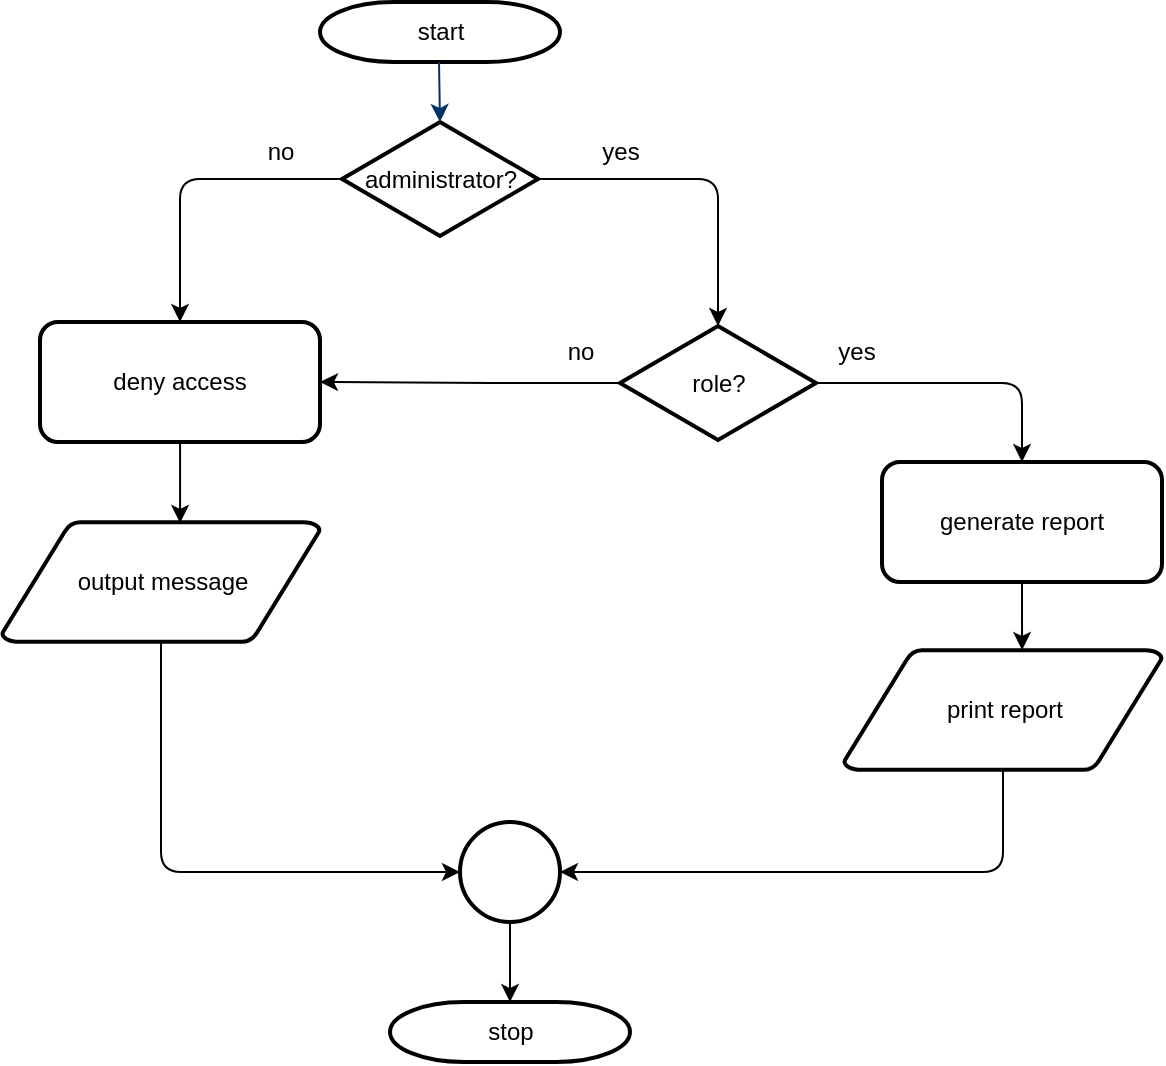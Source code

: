 <mxfile version="20.8.23" type="github">
  <diagram id="6a731a19-8d31-9384-78a2-239565b7b9f0" name="Page-1">
    <mxGraphModel dx="954" dy="616" grid="1" gridSize="10" guides="1" tooltips="1" connect="1" arrows="1" fold="1" page="1" pageScale="1" pageWidth="1169" pageHeight="827" background="none" math="0" shadow="0">
      <root>
        <mxCell id="0" />
        <mxCell id="1" parent="0" />
        <mxCell id="ZEH72epuGnJ06PrjscHw-55" value="start" style="shape=mxgraph.flowchart.terminator;strokeWidth=2;gradientColor=none;gradientDirection=north;fontStyle=0;html=1;" vertex="1" parent="1">
          <mxGeometry x="260" y="60" width="120" height="30" as="geometry" />
        </mxCell>
        <mxCell id="ZEH72epuGnJ06PrjscHw-81" style="edgeStyle=orthogonalEdgeStyle;rounded=1;orthogonalLoop=1;jettySize=auto;html=1;entryX=0.5;entryY=0;entryDx=0;entryDy=0;entryPerimeter=0;exitX=1;exitY=0.5;exitDx=0;exitDy=0;exitPerimeter=0;" edge="1" parent="1" source="ZEH72epuGnJ06PrjscHw-56" target="ZEH72epuGnJ06PrjscHw-75">
          <mxGeometry relative="1" as="geometry" />
        </mxCell>
        <mxCell id="ZEH72epuGnJ06PrjscHw-87" style="edgeStyle=orthogonalEdgeStyle;rounded=1;orthogonalLoop=1;jettySize=auto;html=1;entryX=0.5;entryY=0;entryDx=0;entryDy=0;" edge="1" parent="1" source="ZEH72epuGnJ06PrjscHw-56" target="ZEH72epuGnJ06PrjscHw-82">
          <mxGeometry relative="1" as="geometry" />
        </mxCell>
        <mxCell id="ZEH72epuGnJ06PrjscHw-56" value="administrator?" style="shape=mxgraph.flowchart.decision;strokeWidth=2;gradientColor=none;gradientDirection=north;fontStyle=0;html=1;" vertex="1" parent="1">
          <mxGeometry x="271" y="120" width="98" height="57" as="geometry" />
        </mxCell>
        <mxCell id="ZEH72epuGnJ06PrjscHw-57" style="fontStyle=1;strokeColor=#003366;strokeWidth=1;html=1;entryX=0.5;entryY=0;entryDx=0;entryDy=0;entryPerimeter=0;" edge="1" parent="1" target="ZEH72epuGnJ06PrjscHw-56">
          <mxGeometry relative="1" as="geometry">
            <mxPoint x="319.5" y="90" as="sourcePoint" />
            <mxPoint x="319.5" y="130" as="targetPoint" />
          </mxGeometry>
        </mxCell>
        <mxCell id="ZEH72epuGnJ06PrjscHw-78" style="edgeStyle=orthogonalEdgeStyle;rounded=1;orthogonalLoop=1;jettySize=auto;html=1;entryX=0.56;entryY=0;entryDx=0;entryDy=0;entryPerimeter=0;" edge="1" parent="1" source="ZEH72epuGnJ06PrjscHw-64" target="ZEH72epuGnJ06PrjscHw-66">
          <mxGeometry relative="1" as="geometry" />
        </mxCell>
        <mxCell id="ZEH72epuGnJ06PrjscHw-64" value="generate report" style="rounded=1;whiteSpace=wrap;html=1;strokeWidth=2;" vertex="1" parent="1">
          <mxGeometry x="541" y="290" width="140" height="60" as="geometry" />
        </mxCell>
        <mxCell id="ZEH72epuGnJ06PrjscHw-92" style="edgeStyle=orthogonalEdgeStyle;rounded=1;orthogonalLoop=1;jettySize=auto;html=1;entryX=1;entryY=0.5;entryDx=0;entryDy=0;exitX=0.5;exitY=1;exitDx=0;exitDy=0;exitPerimeter=0;" edge="1" parent="1" source="ZEH72epuGnJ06PrjscHw-66" target="ZEH72epuGnJ06PrjscHw-68">
          <mxGeometry relative="1" as="geometry" />
        </mxCell>
        <mxCell id="ZEH72epuGnJ06PrjscHw-66" value="print report" style="shape=mxgraph.flowchart.data;strokeWidth=2;gradientColor=none;gradientDirection=north;fontStyle=0;html=1;" vertex="1" parent="1">
          <mxGeometry x="522" y="384" width="159" height="60" as="geometry" />
        </mxCell>
        <mxCell id="ZEH72epuGnJ06PrjscHw-72" style="edgeStyle=orthogonalEdgeStyle;rounded=1;orthogonalLoop=1;jettySize=auto;html=1;exitX=0.5;exitY=1;exitDx=0;exitDy=0;entryX=0.5;entryY=0;entryDx=0;entryDy=0;entryPerimeter=0;" edge="1" parent="1" source="ZEH72epuGnJ06PrjscHw-68" target="ZEH72epuGnJ06PrjscHw-71">
          <mxGeometry relative="1" as="geometry" />
        </mxCell>
        <mxCell id="ZEH72epuGnJ06PrjscHw-68" value="" style="ellipse;whiteSpace=wrap;html=1;aspect=fixed;strokeWidth=2;" vertex="1" parent="1">
          <mxGeometry x="330" y="470" width="50" height="50" as="geometry" />
        </mxCell>
        <mxCell id="ZEH72epuGnJ06PrjscHw-71" value="stop" style="shape=mxgraph.flowchart.terminator;strokeWidth=2;gradientColor=none;gradientDirection=north;fontStyle=0;html=1;" vertex="1" parent="1">
          <mxGeometry x="295" y="560" width="120" height="30" as="geometry" />
        </mxCell>
        <mxCell id="ZEH72epuGnJ06PrjscHw-73" value="yes" style="text;html=1;align=center;verticalAlign=middle;resizable=0;points=[];autosize=1;strokeColor=none;fillColor=none;" vertex="1" parent="1">
          <mxGeometry x="390" y="120" width="40" height="30" as="geometry" />
        </mxCell>
        <mxCell id="ZEH72epuGnJ06PrjscHw-74" value="no" style="text;html=1;align=center;verticalAlign=middle;resizable=0;points=[];autosize=1;strokeColor=none;fillColor=none;" vertex="1" parent="1">
          <mxGeometry x="220" y="120" width="40" height="30" as="geometry" />
        </mxCell>
        <mxCell id="ZEH72epuGnJ06PrjscHw-77" style="edgeStyle=orthogonalEdgeStyle;rounded=1;orthogonalLoop=1;jettySize=auto;html=1;exitX=1;exitY=0.5;exitDx=0;exitDy=0;exitPerimeter=0;entryX=0.5;entryY=0;entryDx=0;entryDy=0;" edge="1" parent="1" source="ZEH72epuGnJ06PrjscHw-75" target="ZEH72epuGnJ06PrjscHw-64">
          <mxGeometry relative="1" as="geometry" />
        </mxCell>
        <mxCell id="ZEH72epuGnJ06PrjscHw-91" style="edgeStyle=orthogonalEdgeStyle;rounded=1;orthogonalLoop=1;jettySize=auto;html=1;entryX=1;entryY=0.5;entryDx=0;entryDy=0;" edge="1" parent="1" source="ZEH72epuGnJ06PrjscHw-75" target="ZEH72epuGnJ06PrjscHw-82">
          <mxGeometry relative="1" as="geometry" />
        </mxCell>
        <mxCell id="ZEH72epuGnJ06PrjscHw-75" value="role?" style="shape=mxgraph.flowchart.decision;strokeWidth=2;gradientColor=none;gradientDirection=north;fontStyle=0;html=1;" vertex="1" parent="1">
          <mxGeometry x="410" y="222" width="98" height="57" as="geometry" />
        </mxCell>
        <mxCell id="ZEH72epuGnJ06PrjscHw-79" value="yes" style="text;html=1;align=center;verticalAlign=middle;resizable=0;points=[];autosize=1;strokeColor=none;fillColor=none;" vertex="1" parent="1">
          <mxGeometry x="508" y="220" width="40" height="30" as="geometry" />
        </mxCell>
        <mxCell id="ZEH72epuGnJ06PrjscHw-84" style="edgeStyle=orthogonalEdgeStyle;rounded=1;orthogonalLoop=1;jettySize=auto;html=1;entryX=0.56;entryY=0.008;entryDx=0;entryDy=0;entryPerimeter=0;" edge="1" parent="1" source="ZEH72epuGnJ06PrjscHw-82" target="ZEH72epuGnJ06PrjscHw-83">
          <mxGeometry relative="1" as="geometry" />
        </mxCell>
        <mxCell id="ZEH72epuGnJ06PrjscHw-82" value="deny access" style="rounded=1;whiteSpace=wrap;html=1;strokeWidth=2;" vertex="1" parent="1">
          <mxGeometry x="120" y="220" width="140" height="60" as="geometry" />
        </mxCell>
        <mxCell id="ZEH72epuGnJ06PrjscHw-88" style="edgeStyle=orthogonalEdgeStyle;rounded=1;orthogonalLoop=1;jettySize=auto;html=1;entryX=0;entryY=0.5;entryDx=0;entryDy=0;exitX=0.5;exitY=1;exitDx=0;exitDy=0;exitPerimeter=0;" edge="1" parent="1" source="ZEH72epuGnJ06PrjscHw-83" target="ZEH72epuGnJ06PrjscHw-68">
          <mxGeometry relative="1" as="geometry" />
        </mxCell>
        <mxCell id="ZEH72epuGnJ06PrjscHw-83" value="output message" style="shape=mxgraph.flowchart.data;strokeWidth=2;gradientColor=none;gradientDirection=north;fontStyle=0;html=1;" vertex="1" parent="1">
          <mxGeometry x="101" y="320" width="159" height="60" as="geometry" />
        </mxCell>
        <mxCell id="ZEH72epuGnJ06PrjscHw-90" value="no" style="text;html=1;align=center;verticalAlign=middle;resizable=0;points=[];autosize=1;strokeColor=none;fillColor=none;" vertex="1" parent="1">
          <mxGeometry x="370" y="220" width="40" height="30" as="geometry" />
        </mxCell>
      </root>
    </mxGraphModel>
  </diagram>
</mxfile>
